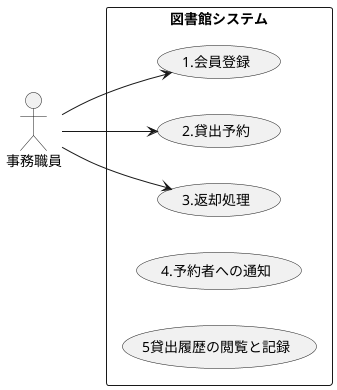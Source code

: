 @startuml 大原情報科学大学・図書館システム
left to right direction
actor 事務職員 as U

rectangle 図書館システム {
  usecase "1.会員登録" as UC1
  usecase "2.貸出予約" as UC2
  usecase "3.返却処理" as UC3
  usecase "4.予約者への通知" as UC4
  usecase "5貸出履歴の閲覧と記録" as UC5
}
U --> UC1
U --> UC2
U --> UC3
@enduml